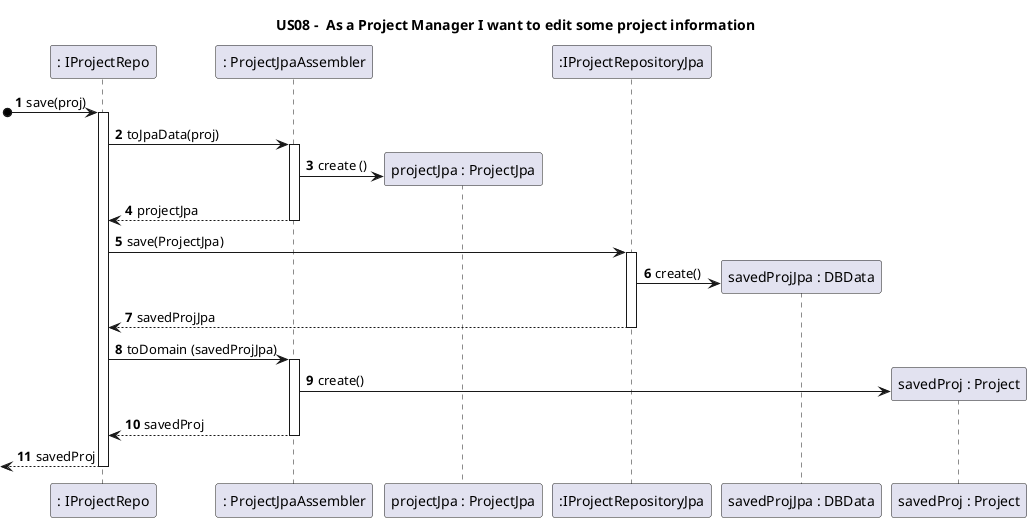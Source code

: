 @startuml
'https://plantuml.com/sequence-diagram

autoactivate on
autonumber

title US08 -  As a Project Manager I want to edit some project information


participant ": IProjectRepo" as Repository
participant ": ProjectJpaAssembler" as Assembler
participant "projectJpa : ProjectJpa" as ProjectJPA
participant ":IProjectRepositoryJpa" as Driver
participant "savedProjJpa : DBData" as Data
participant "savedProj : Project" as Project

[o->Repository: save(proj)
Repository -> Assembler : toJpaData(proj)
Assembler -> ProjectJPA **: create ()
Assembler --> Repository : projectJpa
Repository -> Driver: save(ProjectJpa)
Driver -> Data**: create()
Driver --> Repository : savedProjJpa
Repository -> Assembler: toDomain (savedProjJpa)
Assembler -> Project **: create()
Assembler --> Repository :savedProj

[<--Repository: savedProj

@enduml
